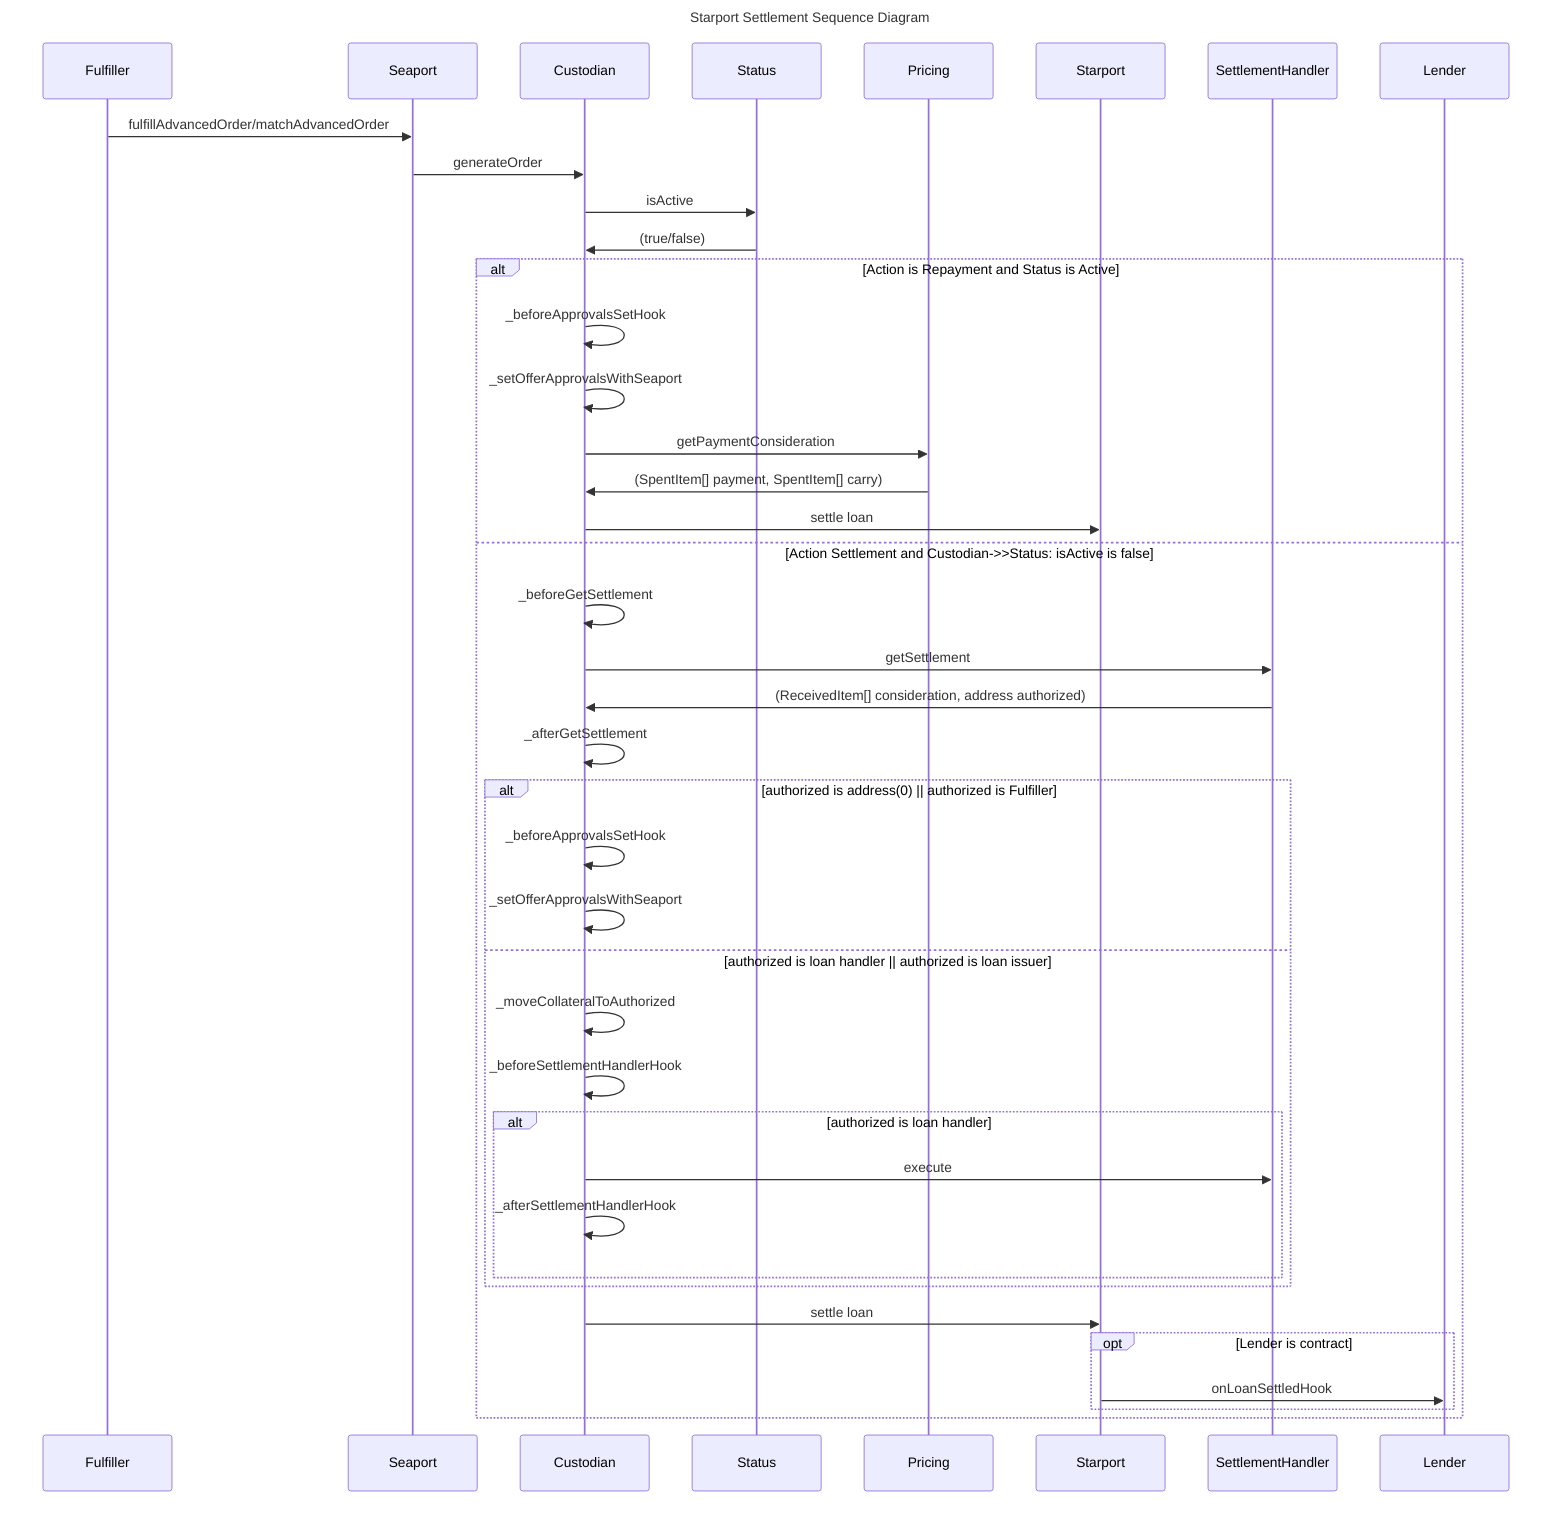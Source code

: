 sequenceDiagram
    title Starport Settlement Sequence Diagram
    participant F as Fulfiller

    F->>Seaport: fulfillAdvancedOrder/matchAdvancedOrder
    Seaport->>Custodian: generateOrder
    Custodian->>Status: isActive
    Status->>Custodian: (true/false)
    alt Action is Repayment and Status is Active
        Custodian->>Custodian: _beforeApprovalsSetHook
        Custodian->>Custodian: _setOfferApprovalsWithSeaport
        Custodian->>Pricing: getPaymentConsideration
        Pricing->>Custodian: (SpentItem[] payment, SpentItem[] carry)
        Custodian->>Starport: settle loan
    else Action Settlement and Custodian->>Status: isActive is false
        Custodian->>Custodian: _beforeGetSettlement
        Custodian->>SettlementHandler: getSettlement
        SettlementHandler->>Custodian: (ReceivedItem[] consideration, address authorized)
        Custodian->>Custodian: _afterGetSettlement
        alt authorized is address(0) || authorized is Fulfiller
            Custodian->>Custodian: _beforeApprovalsSetHook
            Custodian->>Custodian: _setOfferApprovalsWithSeaport
        else authorized is loan handler || authorized is loan issuer
            Custodian->>Custodian: _moveCollateralToAuthorized
            Custodian->>Custodian: _beforeSettlementHandlerHook
            alt authorized is loan handler
                Custodian->>SettlementHandler: execute
                Custodian->>Custodian: _afterSettlementHandlerHook
            end
        end
        Custodian->>Starport: settle loan
        opt Lender is contract
            Starport->>Lender: onLoanSettledHook
        end
    end